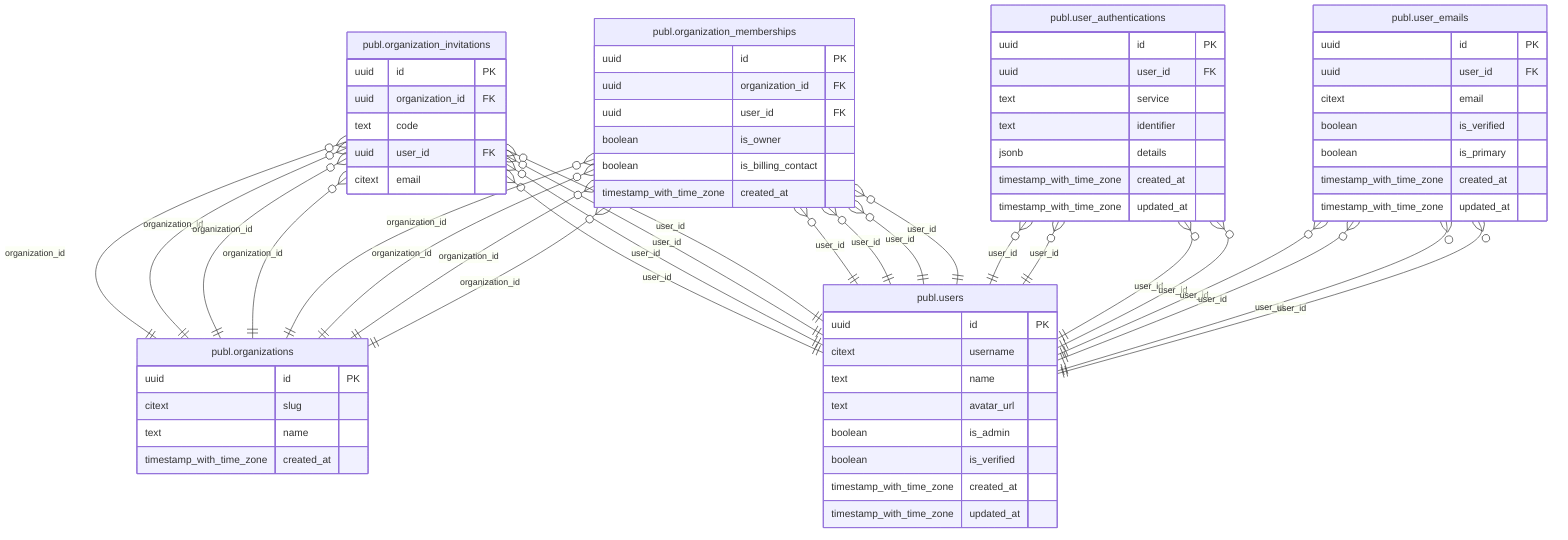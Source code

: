 erDiagram
    "publ.organization_invitations" {
        uuid id PK
        uuid organization_id FK
        text code 
        uuid user_id FK
        citext email 
    }

    "publ.organization_memberships" {
        uuid id PK
        uuid organization_id FK
        uuid user_id FK
        boolean is_owner 
        boolean is_billing_contact 
        timestamp_with_time_zone created_at 
    }

    "publ.organizations" {
        uuid id PK
        citext slug 
        text name 
        timestamp_with_time_zone created_at 
    }

    "publ.user_authentications" {
        uuid id PK
        uuid user_id FK
        text service 
        text identifier 
        jsonb details 
        timestamp_with_time_zone created_at 
        timestamp_with_time_zone updated_at 
    }

    "publ.user_emails" {
        uuid id PK
        uuid user_id FK
        citext email 
        boolean is_verified 
        boolean is_primary 
        timestamp_with_time_zone created_at 
        timestamp_with_time_zone updated_at 
    }

    "publ.users" {
        uuid id PK
        citext username 
        text name 
        text avatar_url 
        boolean is_admin 
        boolean is_verified 
        timestamp_with_time_zone created_at 
        timestamp_with_time_zone updated_at 
    }

    "publ.organization_invitations" }o--|| "publ.organizations" : "organization_id"
    "publ.organization_invitations" }o--|| "publ.organizations" : "organization_id"
    "publ.organization_invitations" }o--|| "publ.organizations" : "organization_id"
    "publ.organization_invitations" }o--|| "publ.organizations" : "organization_id"
    "publ.organization_invitations" }o--|| "publ.users" : "user_id"
    "publ.organization_invitations" }o--|| "publ.users" : "user_id"
    "publ.organization_invitations" }o--|| "publ.users" : "user_id"
    "publ.organization_invitations" }o--|| "publ.users" : "user_id"
    "publ.organization_memberships" }o--|| "publ.organizations" : "organization_id"
    "publ.organization_memberships" }o--|| "publ.organizations" : "organization_id"
    "publ.organization_memberships" }o--|| "publ.organizations" : "organization_id"
    "publ.organization_memberships" }o--|| "publ.organizations" : "organization_id"
    "publ.organization_memberships" }o--|| "publ.users" : "user_id"
    "publ.organization_memberships" }o--|| "publ.users" : "user_id"
    "publ.organization_memberships" }o--|| "publ.users" : "user_id"
    "publ.organization_memberships" }o--|| "publ.users" : "user_id"
    "publ.user_authentications" }o--|| "publ.users" : "user_id"
    "publ.user_authentications" }o--|| "publ.users" : "user_id"
    "publ.user_authentications" }o--|| "publ.users" : "user_id"
    "publ.user_authentications" }o--|| "publ.users" : "user_id"
    "publ.user_emails" }o--|| "publ.users" : "user_id"
    "publ.user_emails" }o--|| "publ.users" : "user_id"
    "publ.user_emails" }o--|| "publ.users" : "user_id"
    "publ.user_emails" }o--|| "publ.users" : "user_id"